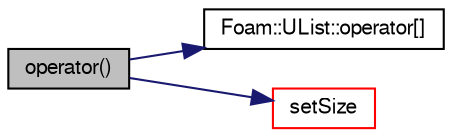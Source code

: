 digraph "operator()"
{
  bgcolor="transparent";
  edge [fontname="FreeSans",fontsize="10",labelfontname="FreeSans",labelfontsize="10"];
  node [fontname="FreeSans",fontsize="10",shape=record];
  rankdir="LR";
  Node329 [label="operator()",height=0.2,width=0.4,color="black", fillcolor="grey75", style="filled", fontcolor="black"];
  Node329 -> Node330 [color="midnightblue",fontsize="10",style="solid",fontname="FreeSans"];
  Node330 [label="Foam::UList::operator[]",height=0.2,width=0.4,color="black",URL="$a25698.html#a851e28f7788bbc82f5a4aa9f0efdefe4",tooltip="Return element of UList. "];
  Node329 -> Node331 [color="midnightblue",fontsize="10",style="solid",fontname="FreeSans"];
  Node331 [label="setSize",height=0.2,width=0.4,color="red",URL="$a26458.html#aedb985ffeaf1bdbfeccc2a8730405703",tooltip="Alter the addressed list size. "];
}
